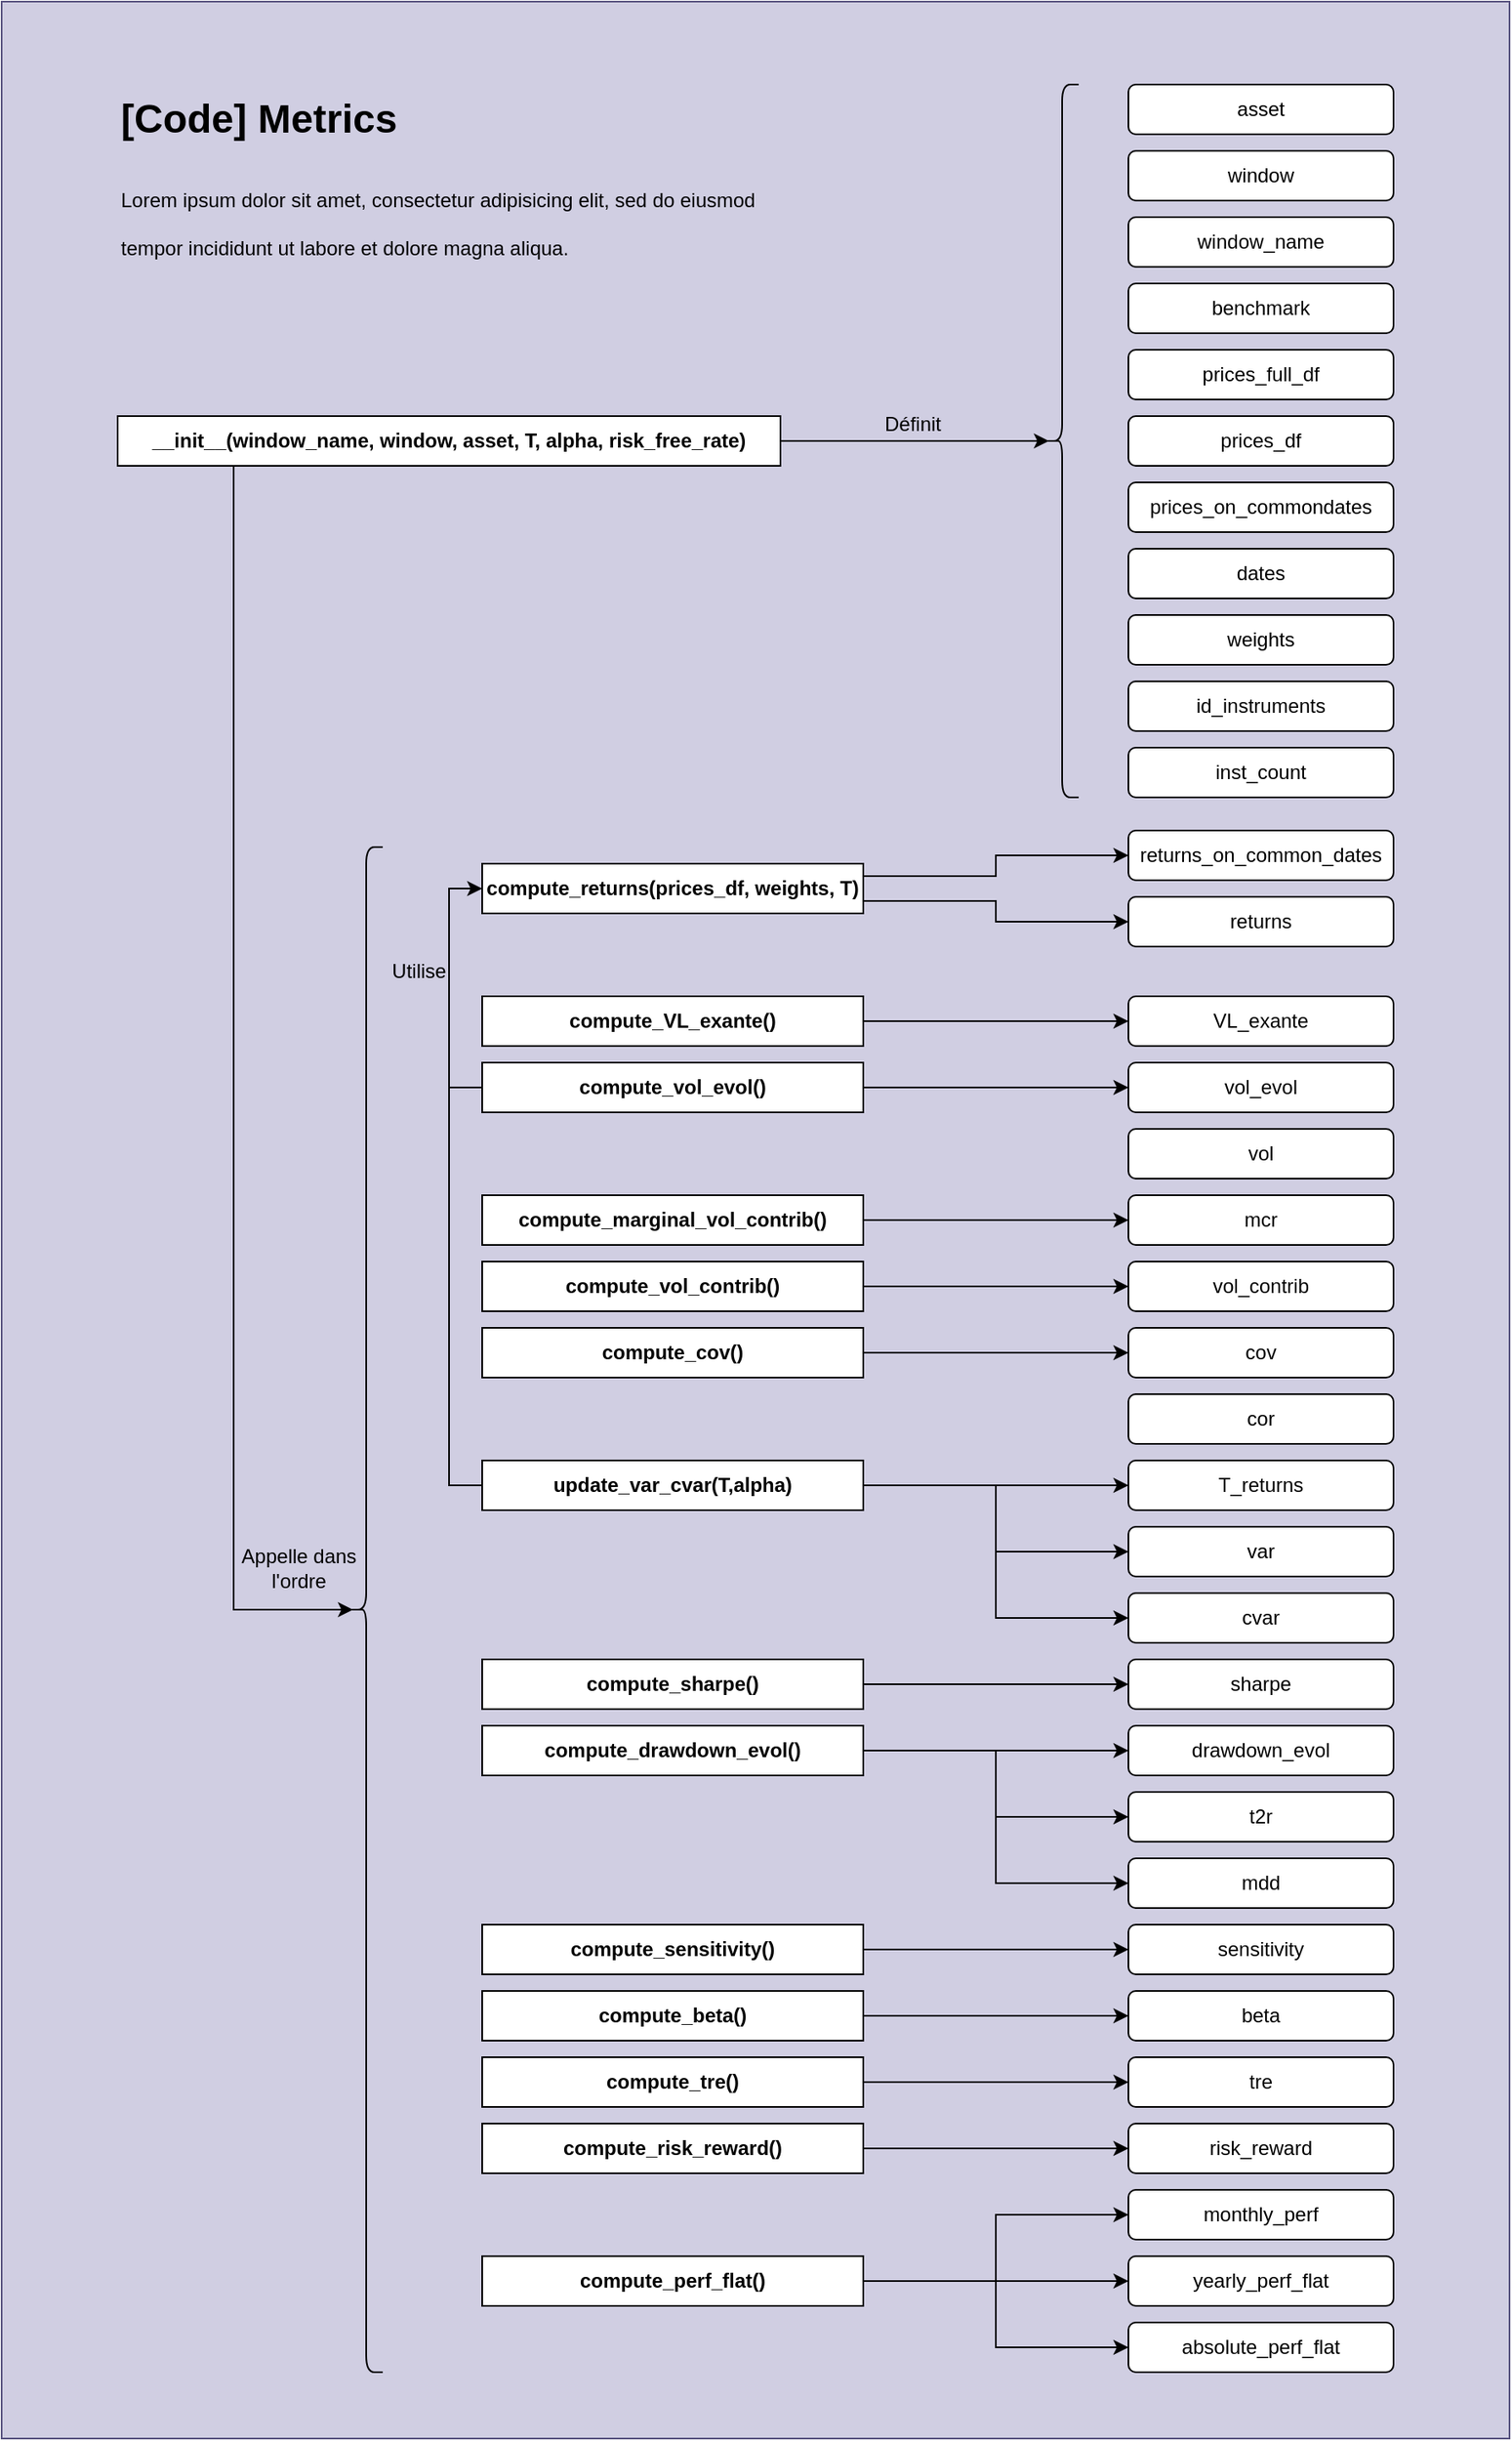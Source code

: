 <mxfile version="27.2.0">
  <diagram name="Page-1" id="DtPXHkyASpwX7tVZuU44">
    <mxGraphModel dx="2853" dy="2352" grid="1" gridSize="10" guides="1" tooltips="1" connect="1" arrows="1" fold="1" page="1" pageScale="1" pageWidth="827" pageHeight="1169" math="0" shadow="0">
      <root>
        <mxCell id="0" />
        <mxCell id="1" parent="0" />
        <mxCell id="JPcvBMSAecQYECdPvhLH-1" value="" style="rounded=0;whiteSpace=wrap;html=1;fillColor=#d0cee2;strokeColor=#56517e;movable=0;resizable=0;rotatable=0;deletable=0;editable=0;locked=1;connectable=0;" vertex="1" parent="1">
          <mxGeometry x="-270" y="-330" width="910" height="1470" as="geometry" />
        </mxCell>
        <mxCell id="JPcvBMSAecQYECdPvhLH-124" style="edgeStyle=orthogonalEdgeStyle;rounded=0;orthogonalLoop=1;jettySize=auto;html=1;exitX=1;exitY=0.25;exitDx=0;exitDy=0;entryX=0;entryY=0.5;entryDx=0;entryDy=0;" edge="1" parent="1" source="JPcvBMSAecQYECdPvhLH-3" target="JPcvBMSAecQYECdPvhLH-26">
          <mxGeometry relative="1" as="geometry" />
        </mxCell>
        <mxCell id="JPcvBMSAecQYECdPvhLH-125" style="edgeStyle=orthogonalEdgeStyle;rounded=0;orthogonalLoop=1;jettySize=auto;html=1;exitX=1;exitY=0.75;exitDx=0;exitDy=0;entryX=0;entryY=0.5;entryDx=0;entryDy=0;" edge="1" parent="1" source="JPcvBMSAecQYECdPvhLH-3" target="JPcvBMSAecQYECdPvhLH-27">
          <mxGeometry relative="1" as="geometry" />
        </mxCell>
        <mxCell id="JPcvBMSAecQYECdPvhLH-3" value="&lt;b&gt;compute_returns(prices_df, weights, T)&lt;/b&gt;" style="rounded=0;whiteSpace=wrap;html=1;" vertex="1" parent="1">
          <mxGeometry x="20" y="190" width="230" height="30" as="geometry" />
        </mxCell>
        <mxCell id="JPcvBMSAecQYECdPvhLH-51" style="edgeStyle=orthogonalEdgeStyle;rounded=0;orthogonalLoop=1;jettySize=auto;html=1;entryX=0;entryY=0.5;entryDx=0;entryDy=0;" edge="1" parent="1" source="JPcvBMSAecQYECdPvhLH-4" target="JPcvBMSAecQYECdPvhLH-28">
          <mxGeometry relative="1" as="geometry" />
        </mxCell>
        <mxCell id="JPcvBMSAecQYECdPvhLH-4" value="&lt;b&gt;compute_VL_exante()&lt;/b&gt;" style="rounded=0;whiteSpace=wrap;html=1;" vertex="1" parent="1">
          <mxGeometry x="20" y="270" width="230" height="30" as="geometry" />
        </mxCell>
        <mxCell id="JPcvBMSAecQYECdPvhLH-25" style="edgeStyle=orthogonalEdgeStyle;rounded=0;orthogonalLoop=1;jettySize=auto;html=1;endArrow=none;endFill=0;" edge="1" parent="1" source="JPcvBMSAecQYECdPvhLH-5">
          <mxGeometry relative="1" as="geometry">
            <mxPoint y="285" as="targetPoint" />
          </mxGeometry>
        </mxCell>
        <mxCell id="JPcvBMSAecQYECdPvhLH-52" style="edgeStyle=orthogonalEdgeStyle;rounded=0;orthogonalLoop=1;jettySize=auto;html=1;entryX=0;entryY=0.5;entryDx=0;entryDy=0;" edge="1" parent="1" source="JPcvBMSAecQYECdPvhLH-5" target="JPcvBMSAecQYECdPvhLH-32">
          <mxGeometry relative="1" as="geometry" />
        </mxCell>
        <mxCell id="JPcvBMSAecQYECdPvhLH-5" value="&lt;b&gt;compute_vol_evol()&lt;/b&gt;" style="rounded=0;whiteSpace=wrap;html=1;" vertex="1" parent="1">
          <mxGeometry x="20" y="310" width="230" height="30" as="geometry" />
        </mxCell>
        <mxCell id="JPcvBMSAecQYECdPvhLH-79" style="edgeStyle=orthogonalEdgeStyle;rounded=0;orthogonalLoop=1;jettySize=auto;html=1;entryX=0;entryY=0.5;entryDx=0;entryDy=0;" edge="1" parent="1" source="JPcvBMSAecQYECdPvhLH-6" target="JPcvBMSAecQYECdPvhLH-33">
          <mxGeometry relative="1" as="geometry" />
        </mxCell>
        <mxCell id="JPcvBMSAecQYECdPvhLH-6" value="&lt;b&gt;compute_marginal_vol_contrib()&lt;/b&gt;" style="rounded=0;whiteSpace=wrap;html=1;" vertex="1" parent="1">
          <mxGeometry x="20" y="390" width="230" height="30" as="geometry" />
        </mxCell>
        <mxCell id="JPcvBMSAecQYECdPvhLH-80" style="edgeStyle=orthogonalEdgeStyle;rounded=0;orthogonalLoop=1;jettySize=auto;html=1;" edge="1" parent="1" source="JPcvBMSAecQYECdPvhLH-7">
          <mxGeometry relative="1" as="geometry">
            <mxPoint x="410" y="445.0" as="targetPoint" />
          </mxGeometry>
        </mxCell>
        <mxCell id="JPcvBMSAecQYECdPvhLH-7" value="&lt;b&gt;compute_vol_contrib()&lt;/b&gt;" style="rounded=0;whiteSpace=wrap;html=1;" vertex="1" parent="1">
          <mxGeometry x="20" y="430" width="230" height="30" as="geometry" />
        </mxCell>
        <mxCell id="JPcvBMSAecQYECdPvhLH-66" style="edgeStyle=orthogonalEdgeStyle;rounded=0;orthogonalLoop=1;jettySize=auto;html=1;entryX=0;entryY=0.5;entryDx=0;entryDy=0;" edge="1" parent="1" source="JPcvBMSAecQYECdPvhLH-8" target="JPcvBMSAecQYECdPvhLH-35">
          <mxGeometry relative="1" as="geometry" />
        </mxCell>
        <mxCell id="JPcvBMSAecQYECdPvhLH-67" style="edgeStyle=orthogonalEdgeStyle;rounded=0;orthogonalLoop=1;jettySize=auto;html=1;entryX=0;entryY=0.5;entryDx=0;entryDy=0;" edge="1" parent="1" source="JPcvBMSAecQYECdPvhLH-8" target="JPcvBMSAecQYECdPvhLH-62">
          <mxGeometry relative="1" as="geometry" />
        </mxCell>
        <mxCell id="JPcvBMSAecQYECdPvhLH-68" style="edgeStyle=orthogonalEdgeStyle;rounded=0;orthogonalLoop=1;jettySize=auto;html=1;entryX=0;entryY=0.5;entryDx=0;entryDy=0;" edge="1" parent="1" source="JPcvBMSAecQYECdPvhLH-8" target="JPcvBMSAecQYECdPvhLH-61">
          <mxGeometry relative="1" as="geometry" />
        </mxCell>
        <mxCell id="JPcvBMSAecQYECdPvhLH-8" value="&lt;b&gt;update_var_cvar(T,alpha)&lt;/b&gt;" style="rounded=0;whiteSpace=wrap;html=1;" vertex="1" parent="1">
          <mxGeometry x="20" y="550" width="230" height="30" as="geometry" />
        </mxCell>
        <mxCell id="JPcvBMSAecQYECdPvhLH-70" style="edgeStyle=orthogonalEdgeStyle;rounded=0;orthogonalLoop=1;jettySize=auto;html=1;entryX=0;entryY=0.5;entryDx=0;entryDy=0;" edge="1" parent="1" source="JPcvBMSAecQYECdPvhLH-9" target="JPcvBMSAecQYECdPvhLH-69">
          <mxGeometry relative="1" as="geometry" />
        </mxCell>
        <mxCell id="JPcvBMSAecQYECdPvhLH-9" value="&lt;b&gt;compute_sharpe()&lt;/b&gt;" style="rounded=0;whiteSpace=wrap;html=1;" vertex="1" parent="1">
          <mxGeometry x="20" y="670" width="230" height="30" as="geometry" />
        </mxCell>
        <mxCell id="JPcvBMSAecQYECdPvhLH-71" style="edgeStyle=orthogonalEdgeStyle;rounded=0;orthogonalLoop=1;jettySize=auto;html=1;entryX=0;entryY=0.5;entryDx=0;entryDy=0;" edge="1" parent="1" source="JPcvBMSAecQYECdPvhLH-10" target="JPcvBMSAecQYECdPvhLH-37">
          <mxGeometry relative="1" as="geometry" />
        </mxCell>
        <mxCell id="JPcvBMSAecQYECdPvhLH-72" style="edgeStyle=orthogonalEdgeStyle;rounded=0;orthogonalLoop=1;jettySize=auto;html=1;entryX=0;entryY=0.5;entryDx=0;entryDy=0;" edge="1" parent="1" source="JPcvBMSAecQYECdPvhLH-10" target="JPcvBMSAecQYECdPvhLH-38">
          <mxGeometry relative="1" as="geometry">
            <Array as="points">
              <mxPoint x="330" y="725" />
              <mxPoint x="330" y="765" />
            </Array>
          </mxGeometry>
        </mxCell>
        <mxCell id="JPcvBMSAecQYECdPvhLH-81" style="edgeStyle=orthogonalEdgeStyle;rounded=0;orthogonalLoop=1;jettySize=auto;html=1;entryX=0;entryY=0.5;entryDx=0;entryDy=0;" edge="1" parent="1" source="JPcvBMSAecQYECdPvhLH-10" target="JPcvBMSAecQYECdPvhLH-39">
          <mxGeometry relative="1" as="geometry" />
        </mxCell>
        <mxCell id="JPcvBMSAecQYECdPvhLH-10" value="&lt;b&gt;compute_drawdown_evol()&lt;/b&gt;" style="rounded=0;whiteSpace=wrap;html=1;" vertex="1" parent="1">
          <mxGeometry x="20" y="710" width="230" height="30" as="geometry" />
        </mxCell>
        <mxCell id="JPcvBMSAecQYECdPvhLH-74" style="edgeStyle=orthogonalEdgeStyle;rounded=0;orthogonalLoop=1;jettySize=auto;html=1;" edge="1" parent="1" source="JPcvBMSAecQYECdPvhLH-11">
          <mxGeometry relative="1" as="geometry">
            <mxPoint x="410" y="845" as="targetPoint" />
          </mxGeometry>
        </mxCell>
        <mxCell id="JPcvBMSAecQYECdPvhLH-11" value="&lt;b&gt;compute_sensitivity()&lt;/b&gt;" style="rounded=0;whiteSpace=wrap;html=1;" vertex="1" parent="1">
          <mxGeometry x="20" y="830" width="230" height="30" as="geometry" />
        </mxCell>
        <mxCell id="JPcvBMSAecQYECdPvhLH-75" style="edgeStyle=orthogonalEdgeStyle;rounded=0;orthogonalLoop=1;jettySize=auto;html=1;" edge="1" parent="1" source="JPcvBMSAecQYECdPvhLH-12">
          <mxGeometry relative="1" as="geometry">
            <mxPoint x="410" y="885" as="targetPoint" />
          </mxGeometry>
        </mxCell>
        <mxCell id="JPcvBMSAecQYECdPvhLH-12" value="&lt;b&gt;compute_beta()&lt;/b&gt;" style="rounded=0;whiteSpace=wrap;html=1;" vertex="1" parent="1">
          <mxGeometry x="20" y="870" width="230" height="30" as="geometry" />
        </mxCell>
        <mxCell id="JPcvBMSAecQYECdPvhLH-76" style="edgeStyle=orthogonalEdgeStyle;rounded=0;orthogonalLoop=1;jettySize=auto;html=1;entryX=0;entryY=0.5;entryDx=0;entryDy=0;" edge="1" parent="1" source="JPcvBMSAecQYECdPvhLH-13" target="JPcvBMSAecQYECdPvhLH-42">
          <mxGeometry relative="1" as="geometry" />
        </mxCell>
        <mxCell id="JPcvBMSAecQYECdPvhLH-13" value="&lt;b&gt;compute_tre()&lt;/b&gt;" style="rounded=0;whiteSpace=wrap;html=1;" vertex="1" parent="1">
          <mxGeometry x="20" y="910" width="230" height="30" as="geometry" />
        </mxCell>
        <mxCell id="JPcvBMSAecQYECdPvhLH-77" style="edgeStyle=orthogonalEdgeStyle;rounded=0;orthogonalLoop=1;jettySize=auto;html=1;" edge="1" parent="1" source="JPcvBMSAecQYECdPvhLH-14">
          <mxGeometry relative="1" as="geometry">
            <mxPoint x="410" y="965" as="targetPoint" />
          </mxGeometry>
        </mxCell>
        <mxCell id="JPcvBMSAecQYECdPvhLH-14" value="&lt;b&gt;compute_risk_reward()&lt;/b&gt;" style="rounded=0;whiteSpace=wrap;html=1;" vertex="1" parent="1">
          <mxGeometry x="20" y="950" width="230" height="30" as="geometry" />
        </mxCell>
        <mxCell id="JPcvBMSAecQYECdPvhLH-47" style="edgeStyle=orthogonalEdgeStyle;rounded=0;orthogonalLoop=1;jettySize=auto;html=1;" edge="1" parent="1" source="JPcvBMSAecQYECdPvhLH-15" target="JPcvBMSAecQYECdPvhLH-45">
          <mxGeometry relative="1" as="geometry" />
        </mxCell>
        <mxCell id="JPcvBMSAecQYECdPvhLH-48" style="edgeStyle=orthogonalEdgeStyle;rounded=0;orthogonalLoop=1;jettySize=auto;html=1;entryX=0;entryY=0.5;entryDx=0;entryDy=0;" edge="1" parent="1" source="JPcvBMSAecQYECdPvhLH-15" target="JPcvBMSAecQYECdPvhLH-44">
          <mxGeometry relative="1" as="geometry" />
        </mxCell>
        <mxCell id="JPcvBMSAecQYECdPvhLH-49" style="edgeStyle=orthogonalEdgeStyle;rounded=0;orthogonalLoop=1;jettySize=auto;html=1;entryX=0;entryY=0.5;entryDx=0;entryDy=0;" edge="1" parent="1" source="JPcvBMSAecQYECdPvhLH-15" target="JPcvBMSAecQYECdPvhLH-46">
          <mxGeometry relative="1" as="geometry" />
        </mxCell>
        <mxCell id="JPcvBMSAecQYECdPvhLH-15" value="&lt;b&gt;compute_perf_flat()&lt;/b&gt;" style="rounded=0;whiteSpace=wrap;html=1;" vertex="1" parent="1">
          <mxGeometry x="20" y="1030" width="230" height="30" as="geometry" />
        </mxCell>
        <mxCell id="JPcvBMSAecQYECdPvhLH-50" style="edgeStyle=orthogonalEdgeStyle;rounded=0;orthogonalLoop=1;jettySize=auto;html=1;entryX=0;entryY=0.5;entryDx=0;entryDy=0;" edge="1" parent="1" source="JPcvBMSAecQYECdPvhLH-16" target="JPcvBMSAecQYECdPvhLH-29">
          <mxGeometry relative="1" as="geometry" />
        </mxCell>
        <mxCell id="JPcvBMSAecQYECdPvhLH-16" value="&lt;b&gt;compute_cov()&lt;/b&gt;" style="rounded=0;whiteSpace=wrap;html=1;" vertex="1" parent="1">
          <mxGeometry x="20" y="470" width="230" height="30" as="geometry" />
        </mxCell>
        <mxCell id="JPcvBMSAecQYECdPvhLH-106" style="edgeStyle=orthogonalEdgeStyle;rounded=0;orthogonalLoop=1;jettySize=auto;html=1;exitX=0.25;exitY=1;exitDx=0;exitDy=0;entryX=0.1;entryY=0.5;entryDx=0;entryDy=0;entryPerimeter=0;" edge="1" parent="1" source="JPcvBMSAecQYECdPvhLH-18" target="JPcvBMSAecQYECdPvhLH-88">
          <mxGeometry relative="1" as="geometry">
            <Array as="points">
              <mxPoint x="-130" y="640" />
            </Array>
          </mxGeometry>
        </mxCell>
        <mxCell id="JPcvBMSAecQYECdPvhLH-18" value="&lt;b&gt;__init__(window_name, window, asset, T, alpha, risk_free_rate)&lt;/b&gt;" style="rounded=0;whiteSpace=wrap;html=1;" vertex="1" parent="1">
          <mxGeometry x="-200" y="-80" width="400" height="30" as="geometry" />
        </mxCell>
        <mxCell id="JPcvBMSAecQYECdPvhLH-24" value="Utilise" style="text;html=1;align=center;verticalAlign=middle;whiteSpace=wrap;rounded=0;" vertex="1" parent="1">
          <mxGeometry x="-48" y="240" width="60" height="30" as="geometry" />
        </mxCell>
        <mxCell id="JPcvBMSAecQYECdPvhLH-26" value="returns_on_common_dates" style="rounded=1;whiteSpace=wrap;html=1;" vertex="1" parent="1">
          <mxGeometry x="410" y="170" width="160" height="30" as="geometry" />
        </mxCell>
        <mxCell id="JPcvBMSAecQYECdPvhLH-27" value="returns" style="rounded=1;whiteSpace=wrap;html=1;" vertex="1" parent="1">
          <mxGeometry x="410" y="210" width="160" height="30" as="geometry" />
        </mxCell>
        <mxCell id="JPcvBMSAecQYECdPvhLH-28" value="VL_exante" style="rounded=1;whiteSpace=wrap;html=1;" vertex="1" parent="1">
          <mxGeometry x="410" y="270" width="160" height="30" as="geometry" />
        </mxCell>
        <mxCell id="JPcvBMSAecQYECdPvhLH-29" value="cov" style="rounded=1;whiteSpace=wrap;html=1;" vertex="1" parent="1">
          <mxGeometry x="410" y="470" width="160" height="30" as="geometry" />
        </mxCell>
        <mxCell id="JPcvBMSAecQYECdPvhLH-30" value="cor" style="rounded=1;whiteSpace=wrap;html=1;" vertex="1" parent="1">
          <mxGeometry x="410" y="510" width="160" height="30" as="geometry" />
        </mxCell>
        <mxCell id="JPcvBMSAecQYECdPvhLH-31" value="vol" style="rounded=1;whiteSpace=wrap;html=1;" vertex="1" parent="1">
          <mxGeometry x="410" y="350" width="160" height="30" as="geometry" />
        </mxCell>
        <mxCell id="JPcvBMSAecQYECdPvhLH-32" value="vol_evol" style="rounded=1;whiteSpace=wrap;html=1;" vertex="1" parent="1">
          <mxGeometry x="410" y="310" width="160" height="30" as="geometry" />
        </mxCell>
        <mxCell id="JPcvBMSAecQYECdPvhLH-33" value="mcr" style="rounded=1;whiteSpace=wrap;html=1;" vertex="1" parent="1">
          <mxGeometry x="410" y="390" width="160" height="30" as="geometry" />
        </mxCell>
        <mxCell id="JPcvBMSAecQYECdPvhLH-34" value="vol_contrib" style="rounded=1;whiteSpace=wrap;html=1;" vertex="1" parent="1">
          <mxGeometry x="410" y="430" width="160" height="30" as="geometry" />
        </mxCell>
        <mxCell id="JPcvBMSAecQYECdPvhLH-35" value="T_returns" style="rounded=1;whiteSpace=wrap;html=1;" vertex="1" parent="1">
          <mxGeometry x="410" y="550" width="160" height="30" as="geometry" />
        </mxCell>
        <mxCell id="JPcvBMSAecQYECdPvhLH-37" value="drawdown_evol" style="rounded=1;whiteSpace=wrap;html=1;" vertex="1" parent="1">
          <mxGeometry x="410" y="710" width="160" height="30" as="geometry" />
        </mxCell>
        <mxCell id="JPcvBMSAecQYECdPvhLH-38" value="t2r" style="rounded=1;whiteSpace=wrap;html=1;" vertex="1" parent="1">
          <mxGeometry x="410" y="750" width="160" height="30" as="geometry" />
        </mxCell>
        <mxCell id="JPcvBMSAecQYECdPvhLH-39" value="mdd" style="rounded=1;whiteSpace=wrap;html=1;" vertex="1" parent="1">
          <mxGeometry x="410" y="790" width="160" height="30" as="geometry" />
        </mxCell>
        <mxCell id="JPcvBMSAecQYECdPvhLH-40" value="sensitivity" style="rounded=1;whiteSpace=wrap;html=1;" vertex="1" parent="1">
          <mxGeometry x="410" y="830" width="160" height="30" as="geometry" />
        </mxCell>
        <mxCell id="JPcvBMSAecQYECdPvhLH-41" value="beta" style="rounded=1;whiteSpace=wrap;html=1;" vertex="1" parent="1">
          <mxGeometry x="410" y="870" width="160" height="30" as="geometry" />
        </mxCell>
        <mxCell id="JPcvBMSAecQYECdPvhLH-42" value="tre" style="rounded=1;whiteSpace=wrap;html=1;" vertex="1" parent="1">
          <mxGeometry x="410" y="910" width="160" height="30" as="geometry" />
        </mxCell>
        <mxCell id="JPcvBMSAecQYECdPvhLH-43" value="risk_reward" style="rounded=1;whiteSpace=wrap;html=1;" vertex="1" parent="1">
          <mxGeometry x="410" y="950" width="160" height="30" as="geometry" />
        </mxCell>
        <mxCell id="JPcvBMSAecQYECdPvhLH-44" value="monthly_perf" style="rounded=1;whiteSpace=wrap;html=1;" vertex="1" parent="1">
          <mxGeometry x="410" y="990" width="160" height="30" as="geometry" />
        </mxCell>
        <mxCell id="JPcvBMSAecQYECdPvhLH-45" value="yearly_perf_flat" style="rounded=1;whiteSpace=wrap;html=1;" vertex="1" parent="1">
          <mxGeometry x="410" y="1030" width="160" height="30" as="geometry" />
        </mxCell>
        <mxCell id="JPcvBMSAecQYECdPvhLH-46" value="absolute_perf_flat" style="rounded=1;whiteSpace=wrap;html=1;" vertex="1" parent="1">
          <mxGeometry x="410" y="1070" width="160" height="30" as="geometry" />
        </mxCell>
        <mxCell id="JPcvBMSAecQYECdPvhLH-23" value="" style="edgeStyle=orthogonalEdgeStyle;rounded=0;orthogonalLoop=1;jettySize=auto;html=1;entryX=0;entryY=0.5;entryDx=0;entryDy=0;" edge="1" parent="1" source="JPcvBMSAecQYECdPvhLH-8" target="JPcvBMSAecQYECdPvhLH-3">
          <mxGeometry relative="1" as="geometry">
            <mxPoint x="-115" y="405" as="targetPoint" />
            <Array as="points">
              <mxPoint y="565" />
              <mxPoint y="205" />
            </Array>
          </mxGeometry>
        </mxCell>
        <mxCell id="JPcvBMSAecQYECdPvhLH-61" value="cvar" style="rounded=1;whiteSpace=wrap;html=1;" vertex="1" parent="1">
          <mxGeometry x="410" y="630" width="160" height="30" as="geometry" />
        </mxCell>
        <mxCell id="JPcvBMSAecQYECdPvhLH-62" value="var" style="rounded=1;whiteSpace=wrap;html=1;" vertex="1" parent="1">
          <mxGeometry x="410" y="590" width="160" height="30" as="geometry" />
        </mxCell>
        <mxCell id="JPcvBMSAecQYECdPvhLH-69" value="sharpe" style="rounded=1;whiteSpace=wrap;html=1;" vertex="1" parent="1">
          <mxGeometry x="410" y="670" width="160" height="30" as="geometry" />
        </mxCell>
        <mxCell id="JPcvBMSAecQYECdPvhLH-88" value="" style="shape=curlyBracket;whiteSpace=wrap;html=1;rounded=1;labelPosition=left;verticalLabelPosition=middle;align=right;verticalAlign=middle;" vertex="1" parent="1">
          <mxGeometry x="-60" y="180" width="20" height="920" as="geometry" />
        </mxCell>
        <mxCell id="JPcvBMSAecQYECdPvhLH-91" value="Appelle dans l&#39;ordre" style="text;html=1;align=center;verticalAlign=middle;whiteSpace=wrap;rounded=0;" vertex="1" parent="1">
          <mxGeometry x="-141" y="600" width="101" height="30" as="geometry" />
        </mxCell>
        <mxCell id="JPcvBMSAecQYECdPvhLH-94" value="window" style="rounded=1;whiteSpace=wrap;html=1;" vertex="1" parent="1">
          <mxGeometry x="410" y="-240" width="160" height="30" as="geometry" />
        </mxCell>
        <mxCell id="JPcvBMSAecQYECdPvhLH-95" value="window_name" style="rounded=1;whiteSpace=wrap;html=1;" vertex="1" parent="1">
          <mxGeometry x="410" y="-200" width="160" height="30" as="geometry" />
        </mxCell>
        <mxCell id="JPcvBMSAecQYECdPvhLH-96" value="asset" style="rounded=1;whiteSpace=wrap;html=1;" vertex="1" parent="1">
          <mxGeometry x="410" y="-280" width="160" height="30" as="geometry" />
        </mxCell>
        <mxCell id="JPcvBMSAecQYECdPvhLH-97" value="benchmark" style="rounded=1;whiteSpace=wrap;html=1;" vertex="1" parent="1">
          <mxGeometry x="410" y="-160" width="160" height="30" as="geometry" />
        </mxCell>
        <mxCell id="JPcvBMSAecQYECdPvhLH-98" value="prices_full_df" style="rounded=1;whiteSpace=wrap;html=1;" vertex="1" parent="1">
          <mxGeometry x="410" y="-120" width="160" height="30" as="geometry" />
        </mxCell>
        <mxCell id="JPcvBMSAecQYECdPvhLH-99" value="prices_df" style="rounded=1;whiteSpace=wrap;html=1;" vertex="1" parent="1">
          <mxGeometry x="410" y="-80" width="160" height="30" as="geometry" />
        </mxCell>
        <mxCell id="JPcvBMSAecQYECdPvhLH-100" value="prices_on_commondates" style="rounded=1;whiteSpace=wrap;html=1;" vertex="1" parent="1">
          <mxGeometry x="410" y="-40" width="160" height="30" as="geometry" />
        </mxCell>
        <mxCell id="JPcvBMSAecQYECdPvhLH-101" value="dates" style="rounded=1;whiteSpace=wrap;html=1;" vertex="1" parent="1">
          <mxGeometry x="410" width="160" height="30" as="geometry" />
        </mxCell>
        <mxCell id="JPcvBMSAecQYECdPvhLH-102" value="weights" style="rounded=1;whiteSpace=wrap;html=1;" vertex="1" parent="1">
          <mxGeometry x="410" y="40" width="160" height="30" as="geometry" />
        </mxCell>
        <mxCell id="JPcvBMSAecQYECdPvhLH-103" value="id_instruments" style="rounded=1;whiteSpace=wrap;html=1;" vertex="1" parent="1">
          <mxGeometry x="410" y="80" width="160" height="30" as="geometry" />
        </mxCell>
        <mxCell id="JPcvBMSAecQYECdPvhLH-104" value="inst_count" style="rounded=1;whiteSpace=wrap;html=1;" vertex="1" parent="1">
          <mxGeometry x="410" y="120" width="160" height="30" as="geometry" />
        </mxCell>
        <mxCell id="JPcvBMSAecQYECdPvhLH-107" value="" style="shape=curlyBracket;whiteSpace=wrap;html=1;rounded=1;labelPosition=left;verticalLabelPosition=middle;align=right;verticalAlign=middle;" vertex="1" parent="1">
          <mxGeometry x="360" y="-280" width="20" height="430" as="geometry" />
        </mxCell>
        <mxCell id="JPcvBMSAecQYECdPvhLH-108" style="edgeStyle=orthogonalEdgeStyle;rounded=0;orthogonalLoop=1;jettySize=auto;html=1;entryX=0.1;entryY=0.5;entryDx=0;entryDy=0;entryPerimeter=0;" edge="1" parent="1" source="JPcvBMSAecQYECdPvhLH-18" target="JPcvBMSAecQYECdPvhLH-107">
          <mxGeometry relative="1" as="geometry" />
        </mxCell>
        <mxCell id="JPcvBMSAecQYECdPvhLH-110" value="Définit" style="text;html=1;align=center;verticalAlign=middle;whiteSpace=wrap;rounded=0;" vertex="1" parent="1">
          <mxGeometry x="250" y="-90" width="60" height="30" as="geometry" />
        </mxCell>
        <mxCell id="JPcvBMSAecQYECdPvhLH-111" value="&lt;h1 style=&quot;margin-top: 0px;&quot;&gt;&lt;span style=&quot;background-color: transparent; color: light-dark(rgb(0, 0, 0), rgb(255, 255, 255));&quot;&gt;[Code] Metrics&amp;nbsp;&lt;/span&gt;&lt;/h1&gt;&lt;h1 style=&quot;margin-top: 0px;&quot;&gt;&lt;span style=&quot;background-color: transparent; color: light-dark(rgb(0, 0, 0), rgb(255, 255, 255)); font-size: 12px; font-weight: normal;&quot;&gt;Lorem ipsum dolor sit amet, consectetur adipisicing elit, sed do eiusmod tempor incididunt ut labore et dolore magna aliqua.&lt;/span&gt;&lt;/h1&gt;" style="text;html=1;whiteSpace=wrap;overflow=hidden;rounded=0;" vertex="1" parent="1">
          <mxGeometry x="-200" y="-280" width="390" height="120" as="geometry" />
        </mxCell>
      </root>
    </mxGraphModel>
  </diagram>
</mxfile>
